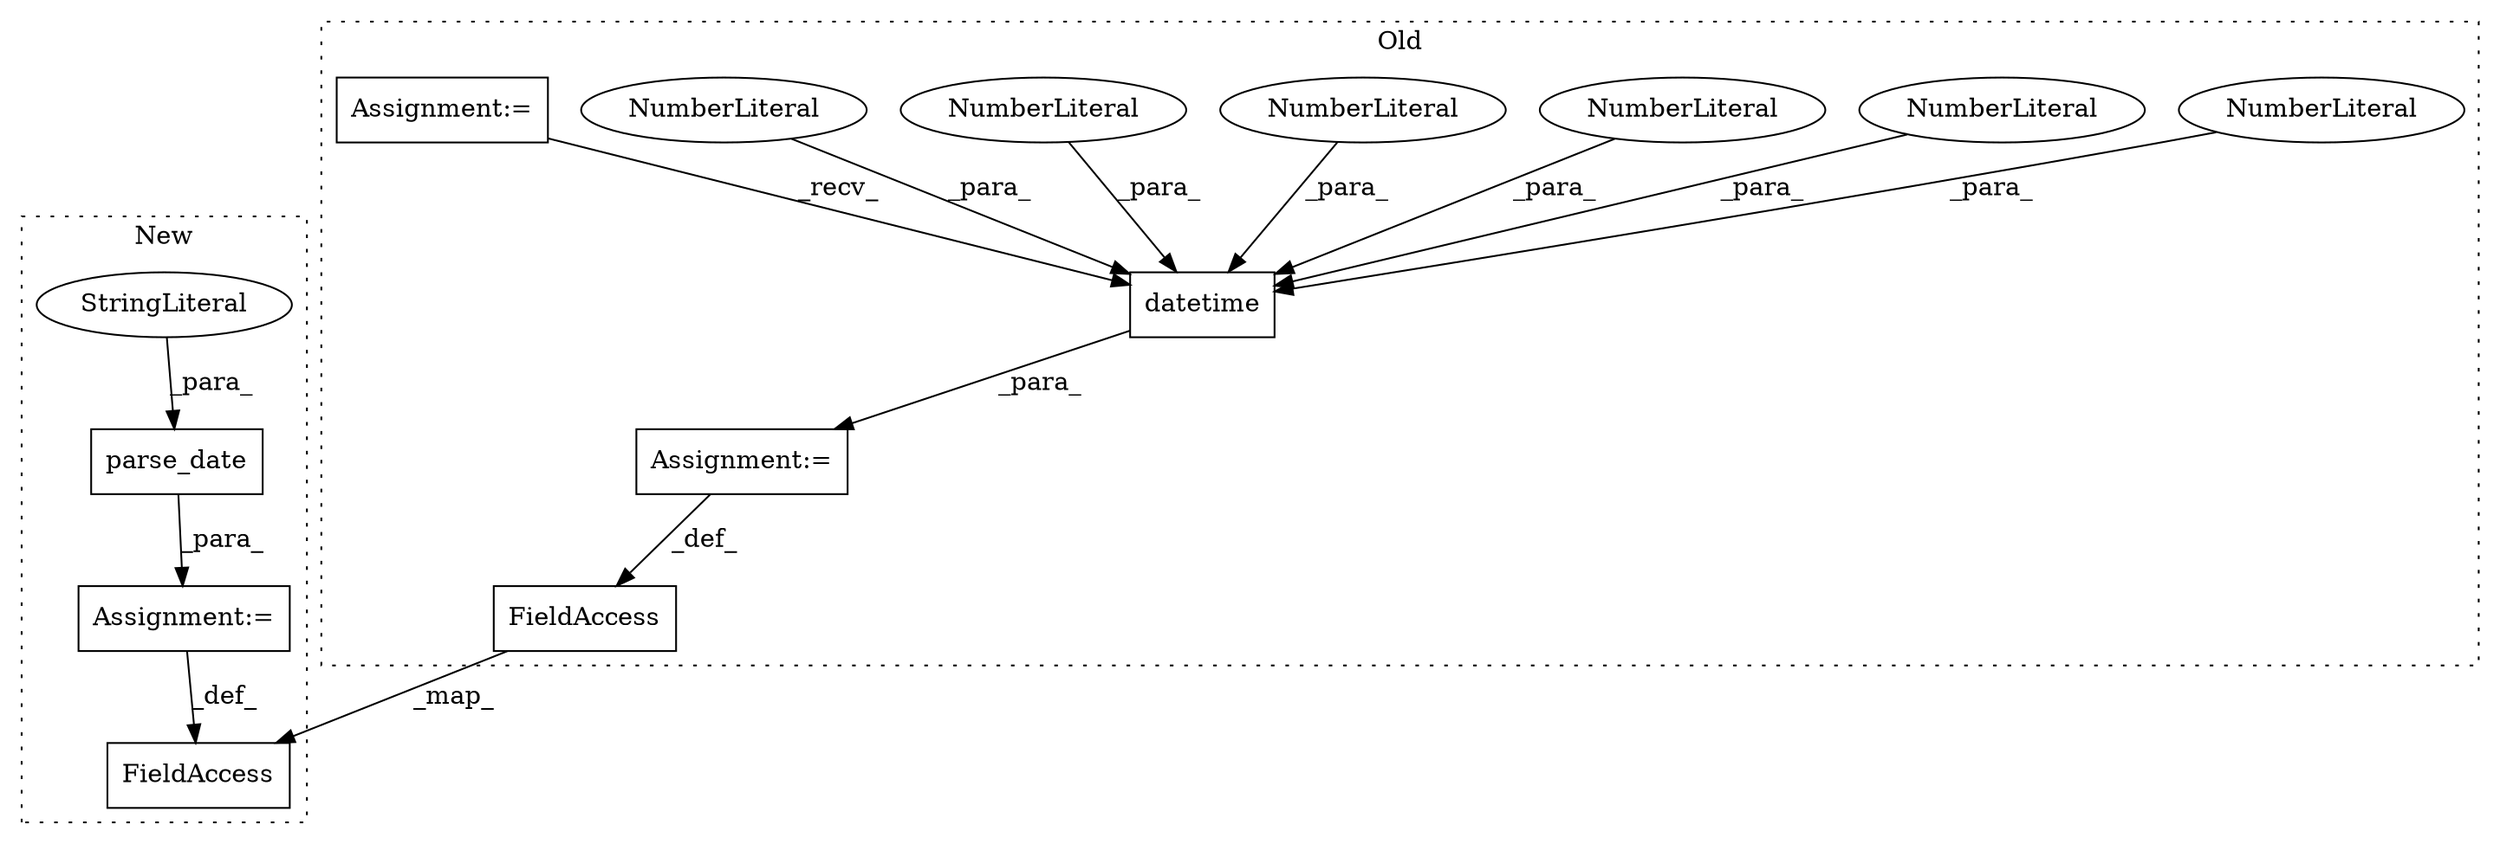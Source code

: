 digraph G {
subgraph cluster0 {
1 [label="datetime" a="32" s="15476,15501" l="9,1" shape="box"];
3 [label="NumberLiteral" a="34" s="15494" l="2" shape="ellipse"];
4 [label="NumberLiteral" a="34" s="15492" l="1" shape="ellipse"];
5 [label="NumberLiteral" a="34" s="15500" l="1" shape="ellipse"];
6 [label="NumberLiteral" a="34" s="15497" l="2" shape="ellipse"];
7 [label="NumberLiteral" a="34" s="15490" l="1" shape="ellipse"];
8 [label="NumberLiteral" a="34" s="15485" l="4" shape="ellipse"];
10 [label="Assignment:=" a="7" s="15466" l="1" shape="box"];
12 [label="Assignment:=" a="7" s="15332" l="8" shape="box"];
13 [label="FieldAccess" a="22" s="15569" l="12" shape="box"];
label = "Old";
style="dotted";
}
subgraph cluster1 {
2 [label="parse_date" a="32" s="15476,15508" l="11,1" shape="box"];
9 [label="StringLiteral" a="45" s="15487" l="21" shape="ellipse"];
11 [label="Assignment:=" a="7" s="15475" l="1" shape="box"];
14 [label="FieldAccess" a="22" s="15576" l="12" shape="box"];
label = "New";
style="dotted";
}
1 -> 10 [label="_para_"];
2 -> 11 [label="_para_"];
3 -> 1 [label="_para_"];
4 -> 1 [label="_para_"];
5 -> 1 [label="_para_"];
6 -> 1 [label="_para_"];
7 -> 1 [label="_para_"];
8 -> 1 [label="_para_"];
9 -> 2 [label="_para_"];
10 -> 13 [label="_def_"];
11 -> 14 [label="_def_"];
12 -> 1 [label="_recv_"];
13 -> 14 [label="_map_"];
}